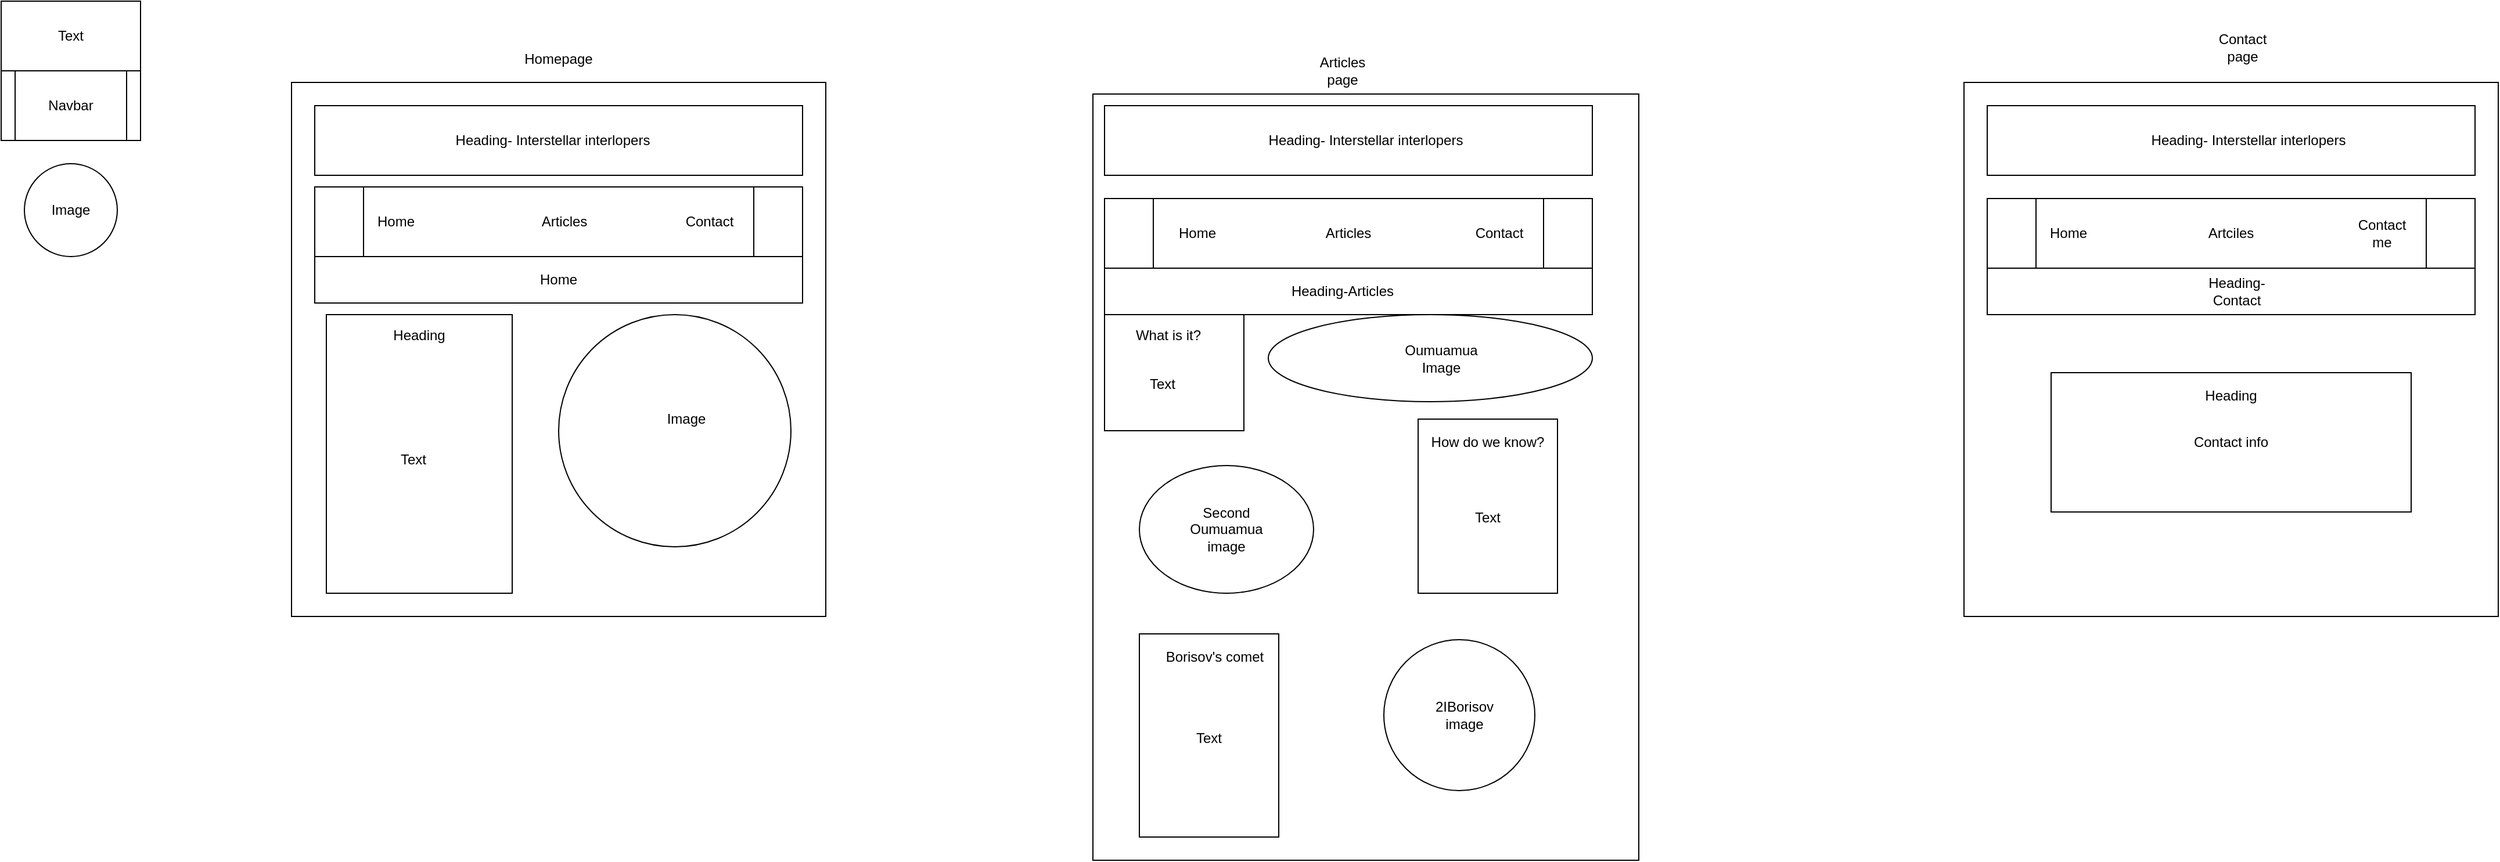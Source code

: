 <mxfile version="14.6.9" type="device"><diagram id="jZ7_OiMj_-w5UKFuN9OI" name="Page-1"><mxGraphModel dx="1038" dy="560" grid="1" gridSize="10" guides="1" tooltips="1" connect="1" arrows="1" fold="1" page="1" pageScale="1" pageWidth="827" pageHeight="1169" math="0" shadow="0"><root><mxCell id="0"/><mxCell id="1" parent="0"/><mxCell id="_ojgF7In-JpKW0c-zyC2-9" value="" style="rounded=0;whiteSpace=wrap;html=1;" parent="1" vertex="1"><mxGeometry x="970" y="90" width="470" height="660" as="geometry"/></mxCell><mxCell id="Ol59ionfg8orVyBA3Bh6-1" value="" style="whiteSpace=wrap;html=1;aspect=fixed;" parent="1" vertex="1"><mxGeometry x="280" y="80" width="460" height="460" as="geometry"/></mxCell><mxCell id="Ol59ionfg8orVyBA3Bh6-2" value="" style="rounded=0;whiteSpace=wrap;html=1;" parent="1" vertex="1"><mxGeometry x="300" y="100" width="420" height="60" as="geometry"/></mxCell><mxCell id="Ol59ionfg8orVyBA3Bh6-3" value="" style="shape=process;whiteSpace=wrap;html=1;backgroundOutline=1;" parent="1" vertex="1"><mxGeometry x="300" y="170" width="420" height="60" as="geometry"/></mxCell><mxCell id="Ol59ionfg8orVyBA3Bh6-6" value="" style="shape=process;whiteSpace=wrap;html=1;backgroundOutline=1;" parent="1" vertex="1"><mxGeometry x="30" y="70" width="120" height="60" as="geometry"/></mxCell><mxCell id="Ol59ionfg8orVyBA3Bh6-7" value="Navbar" style="text;html=1;strokeColor=none;fillColor=none;align=center;verticalAlign=middle;whiteSpace=wrap;rounded=0;" parent="1" vertex="1"><mxGeometry x="70" y="90" width="40" height="20" as="geometry"/></mxCell><mxCell id="Ol59ionfg8orVyBA3Bh6-8" value="" style="rounded=0;whiteSpace=wrap;html=1;" parent="1" vertex="1"><mxGeometry x="30" y="10" width="120" height="60" as="geometry"/></mxCell><mxCell id="Ol59ionfg8orVyBA3Bh6-9" value="Text" style="text;html=1;strokeColor=none;fillColor=none;align=center;verticalAlign=middle;whiteSpace=wrap;rounded=0;" parent="1" vertex="1"><mxGeometry x="70" y="30" width="40" height="20" as="geometry"/></mxCell><mxCell id="Ol59ionfg8orVyBA3Bh6-10" value="Home" style="text;html=1;strokeColor=none;fillColor=none;align=center;verticalAlign=middle;whiteSpace=wrap;rounded=0;" parent="1" vertex="1"><mxGeometry x="350" y="190" width="40" height="20" as="geometry"/></mxCell><mxCell id="Ol59ionfg8orVyBA3Bh6-11" value="Articles" style="text;html=1;strokeColor=none;fillColor=none;align=center;verticalAlign=middle;whiteSpace=wrap;rounded=0;" parent="1" vertex="1"><mxGeometry x="495" y="190" width="40" height="20" as="geometry"/></mxCell><mxCell id="Ol59ionfg8orVyBA3Bh6-12" value="Contact" style="text;html=1;strokeColor=none;fillColor=none;align=center;verticalAlign=middle;whiteSpace=wrap;rounded=0;" parent="1" vertex="1"><mxGeometry x="620" y="190" width="40" height="20" as="geometry"/></mxCell><mxCell id="Ol59ionfg8orVyBA3Bh6-13" value="" style="ellipse;whiteSpace=wrap;html=1;aspect=fixed;" parent="1" vertex="1"><mxGeometry x="510" y="280" width="200" height="200" as="geometry"/></mxCell><mxCell id="Ol59ionfg8orVyBA3Bh6-14" value="" style="ellipse;whiteSpace=wrap;html=1;aspect=fixed;" parent="1" vertex="1"><mxGeometry x="50" y="150" width="80" height="80" as="geometry"/></mxCell><mxCell id="Ol59ionfg8orVyBA3Bh6-15" value="Image" style="text;html=1;strokeColor=none;fillColor=none;align=center;verticalAlign=middle;whiteSpace=wrap;rounded=0;" parent="1" vertex="1"><mxGeometry x="70" y="180" width="40" height="20" as="geometry"/></mxCell><mxCell id="Ol59ionfg8orVyBA3Bh6-16" value="Image" style="text;html=1;strokeColor=none;fillColor=none;align=center;verticalAlign=middle;whiteSpace=wrap;rounded=0;" parent="1" vertex="1"><mxGeometry x="600" y="360" width="40" height="20" as="geometry"/></mxCell><mxCell id="Ol59ionfg8orVyBA3Bh6-18" value="" style="rounded=0;whiteSpace=wrap;html=1;" parent="1" vertex="1"><mxGeometry x="310" y="280" width="160" height="240" as="geometry"/></mxCell><mxCell id="Ol59ionfg8orVyBA3Bh6-19" value="Heading" style="text;html=1;strokeColor=none;fillColor=none;align=center;verticalAlign=middle;whiteSpace=wrap;rounded=0;" parent="1" vertex="1"><mxGeometry x="370" y="287.5" width="40" height="20" as="geometry"/></mxCell><mxCell id="Ol59ionfg8orVyBA3Bh6-20" value="Homepage" style="text;html=1;strokeColor=none;fillColor=none;align=center;verticalAlign=middle;whiteSpace=wrap;rounded=0;" parent="1" vertex="1"><mxGeometry x="490" y="50" width="40" height="20" as="geometry"/></mxCell><mxCell id="Ol59ionfg8orVyBA3Bh6-24" value="" style="rounded=0;whiteSpace=wrap;html=1;" parent="1" vertex="1"><mxGeometry x="980" y="100" width="420" height="60" as="geometry"/></mxCell><mxCell id="Ol59ionfg8orVyBA3Bh6-25" value="Heading- Interstellar interlopers" style="text;html=1;strokeColor=none;fillColor=none;align=center;verticalAlign=middle;whiteSpace=wrap;rounded=0;" parent="1" vertex="1"><mxGeometry x="1100" y="120" width="210" height="20" as="geometry"/></mxCell><mxCell id="Ol59ionfg8orVyBA3Bh6-28" value="" style="shape=process;whiteSpace=wrap;html=1;backgroundOutline=1;" parent="1" vertex="1"><mxGeometry x="980" y="180" width="420" height="60" as="geometry"/></mxCell><mxCell id="Ol59ionfg8orVyBA3Bh6-29" value="Contact" style="text;html=1;strokeColor=none;fillColor=none;align=center;verticalAlign=middle;whiteSpace=wrap;rounded=0;" parent="1" vertex="1"><mxGeometry x="1300" y="200" width="40" height="20" as="geometry"/></mxCell><mxCell id="Ol59ionfg8orVyBA3Bh6-30" value="Articles" style="text;html=1;strokeColor=none;fillColor=none;align=center;verticalAlign=middle;whiteSpace=wrap;rounded=0;" parent="1" vertex="1"><mxGeometry x="1170" y="200" width="40" height="20" as="geometry"/></mxCell><mxCell id="Ol59ionfg8orVyBA3Bh6-31" value="Home" style="text;html=1;strokeColor=none;fillColor=none;align=center;verticalAlign=middle;whiteSpace=wrap;rounded=0;" parent="1" vertex="1"><mxGeometry x="1040" y="200" width="40" height="20" as="geometry"/></mxCell><mxCell id="7dVfOhjDzjqjUVdqjUhJ-1" value="" style="whiteSpace=wrap;html=1;aspect=fixed;" parent="1" vertex="1"><mxGeometry x="1720" y="80" width="460" height="460" as="geometry"/></mxCell><mxCell id="7dVfOhjDzjqjUVdqjUhJ-2" value="Contact page" style="text;html=1;strokeColor=none;fillColor=none;align=center;verticalAlign=middle;whiteSpace=wrap;rounded=0;" parent="1" vertex="1"><mxGeometry x="1940" y="40" width="40" height="20" as="geometry"/></mxCell><mxCell id="7dVfOhjDzjqjUVdqjUhJ-4" value="" style="rounded=0;whiteSpace=wrap;html=1;" parent="1" vertex="1"><mxGeometry x="1740" y="100" width="420" height="60" as="geometry"/></mxCell><mxCell id="7dVfOhjDzjqjUVdqjUhJ-5" value="" style="shape=process;whiteSpace=wrap;html=1;backgroundOutline=1;" parent="1" vertex="1"><mxGeometry x="1740" y="180" width="420" height="60" as="geometry"/></mxCell><mxCell id="7dVfOhjDzjqjUVdqjUhJ-8" value="Home" style="text;html=1;strokeColor=none;fillColor=none;align=center;verticalAlign=middle;whiteSpace=wrap;rounded=0;" parent="1" vertex="1"><mxGeometry x="1790" y="200" width="40" height="20" as="geometry"/></mxCell><mxCell id="7dVfOhjDzjqjUVdqjUhJ-9" value="Artciles" style="text;html=1;strokeColor=none;fillColor=none;align=center;verticalAlign=middle;whiteSpace=wrap;rounded=0;" parent="1" vertex="1"><mxGeometry x="1930" y="200" width="40" height="20" as="geometry"/></mxCell><mxCell id="7dVfOhjDzjqjUVdqjUhJ-10" value="Contact me" style="text;html=1;strokeColor=none;fillColor=none;align=center;verticalAlign=middle;whiteSpace=wrap;rounded=0;" parent="1" vertex="1"><mxGeometry x="2060" y="200" width="40" height="20" as="geometry"/></mxCell><mxCell id="7dVfOhjDzjqjUVdqjUhJ-12" value="" style="rounded=0;whiteSpace=wrap;html=1;" parent="1" vertex="1"><mxGeometry x="1795" y="330" width="310" height="120" as="geometry"/></mxCell><mxCell id="7dVfOhjDzjqjUVdqjUhJ-13" value="Heading" style="text;html=1;strokeColor=none;fillColor=none;align=center;verticalAlign=middle;whiteSpace=wrap;rounded=0;" parent="1" vertex="1"><mxGeometry x="1930" y="340" width="40" height="20" as="geometry"/></mxCell><mxCell id="_ojgF7In-JpKW0c-zyC2-1" value="" style="rounded=0;whiteSpace=wrap;html=1;" parent="1" vertex="1"><mxGeometry x="980" y="280" width="120" height="100" as="geometry"/></mxCell><mxCell id="_ojgF7In-JpKW0c-zyC2-3" value="" style="ellipse;whiteSpace=wrap;html=1;" parent="1" vertex="1"><mxGeometry x="1121" y="280" width="279" height="75" as="geometry"/></mxCell><mxCell id="_ojgF7In-JpKW0c-zyC2-5" value="" style="rounded=0;whiteSpace=wrap;html=1;" parent="1" vertex="1"><mxGeometry x="1250" y="370" width="120" height="150" as="geometry"/></mxCell><mxCell id="_ojgF7In-JpKW0c-zyC2-6" value="" style="ellipse;whiteSpace=wrap;html=1;" parent="1" vertex="1"><mxGeometry x="1010" y="410" width="150" height="110" as="geometry"/></mxCell><mxCell id="_ojgF7In-JpKW0c-zyC2-7" value="Oumuamua Image" style="text;html=1;strokeColor=none;fillColor=none;align=center;verticalAlign=middle;whiteSpace=wrap;rounded=0;" parent="1" vertex="1"><mxGeometry x="1250" y="307.5" width="40" height="20" as="geometry"/></mxCell><mxCell id="_ojgF7In-JpKW0c-zyC2-8" value="Second Oumuamua image" style="text;html=1;strokeColor=none;fillColor=none;align=center;verticalAlign=middle;whiteSpace=wrap;rounded=0;" parent="1" vertex="1"><mxGeometry x="1060" y="445" width="50" height="40" as="geometry"/></mxCell><mxCell id="_ojgF7In-JpKW0c-zyC2-10" value="How do we know?" style="text;html=1;strokeColor=none;fillColor=none;align=center;verticalAlign=middle;whiteSpace=wrap;rounded=0;" parent="1" vertex="1"><mxGeometry x="1255" y="380" width="110" height="20" as="geometry"/></mxCell><mxCell id="_ojgF7In-JpKW0c-zyC2-11" value="What is it?" style="text;html=1;strokeColor=none;fillColor=none;align=center;verticalAlign=middle;whiteSpace=wrap;rounded=0;" parent="1" vertex="1"><mxGeometry x="990" y="287.5" width="90" height="20" as="geometry"/></mxCell><mxCell id="_ojgF7In-JpKW0c-zyC2-12" value="" style="rounded=0;whiteSpace=wrap;html=1;" parent="1" vertex="1"><mxGeometry x="1010" y="555" width="120" height="175" as="geometry"/></mxCell><mxCell id="_ojgF7In-JpKW0c-zyC2-13" value="Borisov's comet" style="text;html=1;strokeColor=none;fillColor=none;align=center;verticalAlign=middle;whiteSpace=wrap;rounded=0;" parent="1" vertex="1"><mxGeometry x="1030" y="565" width="90" height="20" as="geometry"/></mxCell><mxCell id="_ojgF7In-JpKW0c-zyC2-14" value="" style="ellipse;whiteSpace=wrap;html=1;aspect=fixed;" parent="1" vertex="1"><mxGeometry x="1220.5" y="560" width="130" height="130" as="geometry"/></mxCell><mxCell id="_ojgF7In-JpKW0c-zyC2-15" value="2IBorisov image" style="text;html=1;strokeColor=none;fillColor=none;align=center;verticalAlign=middle;whiteSpace=wrap;rounded=0;" parent="1" vertex="1"><mxGeometry x="1270" y="615" width="40" height="20" as="geometry"/></mxCell><mxCell id="_ojgF7In-JpKW0c-zyC2-20" value="" style="rounded=0;whiteSpace=wrap;html=1;" parent="1" vertex="1"><mxGeometry x="980" y="240" width="420" height="40" as="geometry"/></mxCell><mxCell id="_ojgF7In-JpKW0c-zyC2-21" value="Heading-Articles" style="text;html=1;strokeColor=none;fillColor=none;align=center;verticalAlign=middle;whiteSpace=wrap;rounded=0;" parent="1" vertex="1"><mxGeometry x="1130" y="250" width="110" height="20" as="geometry"/></mxCell><mxCell id="_ojgF7In-JpKW0c-zyC2-22" value="Heading- Interstellar interlopers" style="text;html=1;strokeColor=none;fillColor=none;align=center;verticalAlign=middle;whiteSpace=wrap;rounded=0;" parent="1" vertex="1"><mxGeometry x="400" y="120" width="210" height="20" as="geometry"/></mxCell><mxCell id="_ojgF7In-JpKW0c-zyC2-23" value="Heading- Interstellar interlopers" style="text;html=1;strokeColor=none;fillColor=none;align=center;verticalAlign=middle;whiteSpace=wrap;rounded=0;" parent="1" vertex="1"><mxGeometry x="1860" y="120" width="210" height="20" as="geometry"/></mxCell><mxCell id="_ojgF7In-JpKW0c-zyC2-24" value="" style="rounded=0;whiteSpace=wrap;html=1;" parent="1" vertex="1"><mxGeometry x="1740" y="240" width="420" height="40" as="geometry"/></mxCell><mxCell id="_ojgF7In-JpKW0c-zyC2-25" value="" style="rounded=0;whiteSpace=wrap;html=1;" parent="1" vertex="1"><mxGeometry x="300" y="230" width="420" height="40" as="geometry"/></mxCell><mxCell id="_ojgF7In-JpKW0c-zyC2-26" value="Home" style="text;html=1;strokeColor=none;fillColor=none;align=center;verticalAlign=middle;whiteSpace=wrap;rounded=0;" parent="1" vertex="1"><mxGeometry x="490" y="240" width="40" height="20" as="geometry"/></mxCell><mxCell id="_ojgF7In-JpKW0c-zyC2-28" value="Heading-&lt;br&gt;Contact" style="text;html=1;strokeColor=none;fillColor=none;align=center;verticalAlign=middle;whiteSpace=wrap;rounded=0;" parent="1" vertex="1"><mxGeometry x="1860" y="250" width="190" height="20" as="geometry"/></mxCell><mxCell id="gNzy9x9JQgfIQb0xtK92-1" value="Text" style="text;html=1;strokeColor=none;fillColor=none;align=center;verticalAlign=middle;whiteSpace=wrap;rounded=0;" parent="1" vertex="1"><mxGeometry x="340" y="340" width="90" height="130" as="geometry"/></mxCell><mxCell id="gNzy9x9JQgfIQb0xtK92-2" value="Text" style="text;html=1;strokeColor=none;fillColor=none;align=center;verticalAlign=middle;whiteSpace=wrap;rounded=0;" parent="1" vertex="1"><mxGeometry x="1010" y="330" width="40" height="20" as="geometry"/></mxCell><mxCell id="gNzy9x9JQgfIQb0xtK92-3" value="Text" style="text;html=1;strokeColor=none;fillColor=none;align=center;verticalAlign=middle;whiteSpace=wrap;rounded=0;" parent="1" vertex="1"><mxGeometry x="1290" y="445" width="40" height="20" as="geometry"/></mxCell><mxCell id="gNzy9x9JQgfIQb0xtK92-4" value="Text" style="text;html=1;strokeColor=none;fillColor=none;align=center;verticalAlign=middle;whiteSpace=wrap;rounded=0;" parent="1" vertex="1"><mxGeometry x="1050" y="635" width="40" height="20" as="geometry"/></mxCell><mxCell id="gNzy9x9JQgfIQb0xtK92-5" value="Contact info" style="text;html=1;strokeColor=none;fillColor=none;align=center;verticalAlign=middle;whiteSpace=wrap;rounded=0;" parent="1" vertex="1"><mxGeometry x="1910" y="380" width="80" height="20" as="geometry"/></mxCell><mxCell id="Pgk7OhKQwLEQSBfGEaya-1" value="Articles page" style="text;html=1;strokeColor=none;fillColor=none;align=center;verticalAlign=middle;whiteSpace=wrap;rounded=0;" vertex="1" parent="1"><mxGeometry x="1165" y="60" width="40" height="20" as="geometry"/></mxCell></root></mxGraphModel></diagram></mxfile>